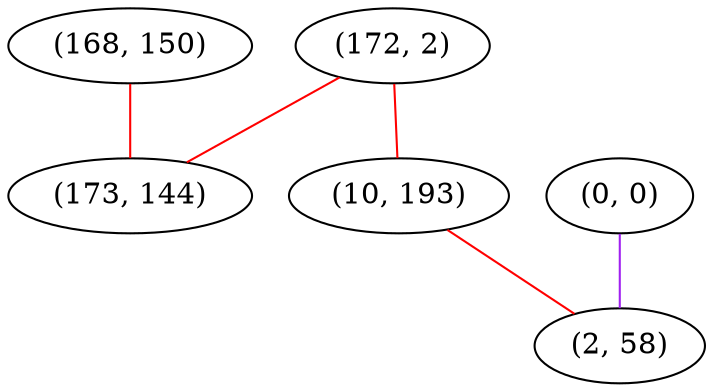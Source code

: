 graph "" {
"(172, 2)";
"(0, 0)";
"(168, 150)";
"(173, 144)";
"(10, 193)";
"(2, 58)";
"(172, 2)" -- "(173, 144)"  [color=red, key=0, weight=1];
"(172, 2)" -- "(10, 193)"  [color=red, key=0, weight=1];
"(0, 0)" -- "(2, 58)"  [color=purple, key=0, weight=4];
"(168, 150)" -- "(173, 144)"  [color=red, key=0, weight=1];
"(10, 193)" -- "(2, 58)"  [color=red, key=0, weight=1];
}

